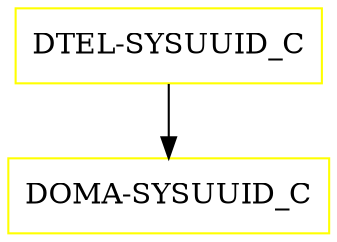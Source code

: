 digraph G {
  "DTEL-SYSUUID_C" [shape=box,color=yellow];
  "DOMA-SYSUUID_C" [shape=box,color=yellow,URL="./DOMA_SYSUUID_C.html"];
  "DTEL-SYSUUID_C" -> "DOMA-SYSUUID_C";
}
